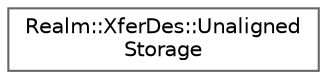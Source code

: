digraph "Graphical Class Hierarchy"
{
 // LATEX_PDF_SIZE
  bgcolor="transparent";
  edge [fontname=Helvetica,fontsize=10,labelfontname=Helvetica,labelfontsize=10];
  node [fontname=Helvetica,fontsize=10,shape=box,height=0.2,width=0.4];
  rankdir="LR";
  Node0 [id="Node000000",label="Realm::XferDes::Unaligned\lStorage",height=0.2,width=0.4,color="grey40", fillcolor="white", style="filled",URL="$structRealm_1_1XferDes_1_1UnalignedStorage.html",tooltip=" "];
}
